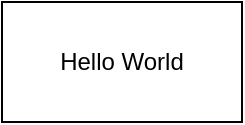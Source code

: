 <mxfile version="15.8.8" type="github">
  <diagram id="6vjGSjXlo1vvEJp9LBcm" name="Page-1">
    <mxGraphModel dx="2062" dy="1112" grid="1" gridSize="10" guides="1" tooltips="1" connect="1" arrows="1" fold="1" page="1" pageScale="1" pageWidth="827" pageHeight="1169" math="0" shadow="0">
      <root>
        <mxCell id="0" />
        <mxCell id="1" parent="0" />
        <mxCell id="fs_x0GuckvLImVWKd3-p-1" value="Hello World" style="rounded=0;whiteSpace=wrap;html=1;" vertex="1" parent="1">
          <mxGeometry x="250" y="350" width="120" height="60" as="geometry" />
        </mxCell>
      </root>
    </mxGraphModel>
  </diagram>
</mxfile>
